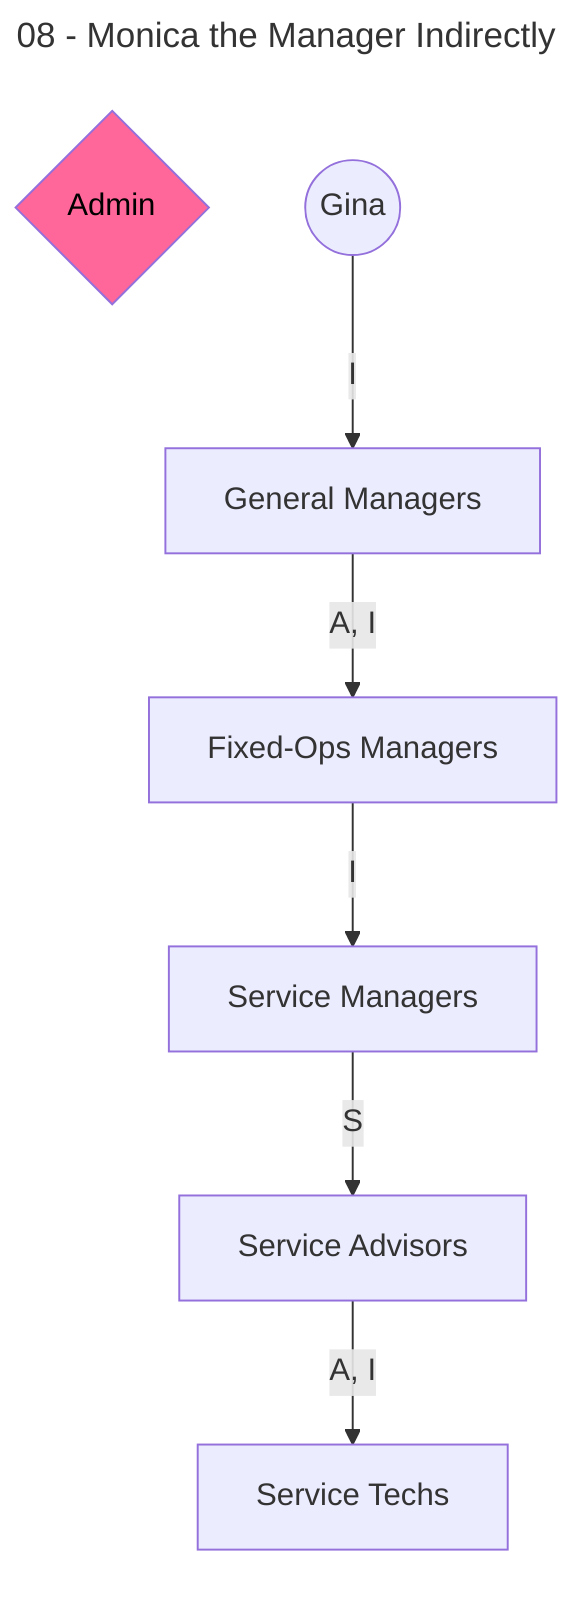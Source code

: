---
title: 08 - Monica the Manager Indirectly
---
graph TB
    admin{Admin}
    gina((Gina))
    gm[General Managers]
    fm[Fixed-Ops Managers]
    sm[Service Managers]
    sa[Service Advisors]
    st[Service Techs]
    gina--I-->gm
    gm--A, I-->fm
    fm--I-->sm
    sm--S-->sa
    sa--A, I-->st
    style admin fill:#FF6699,color:black
